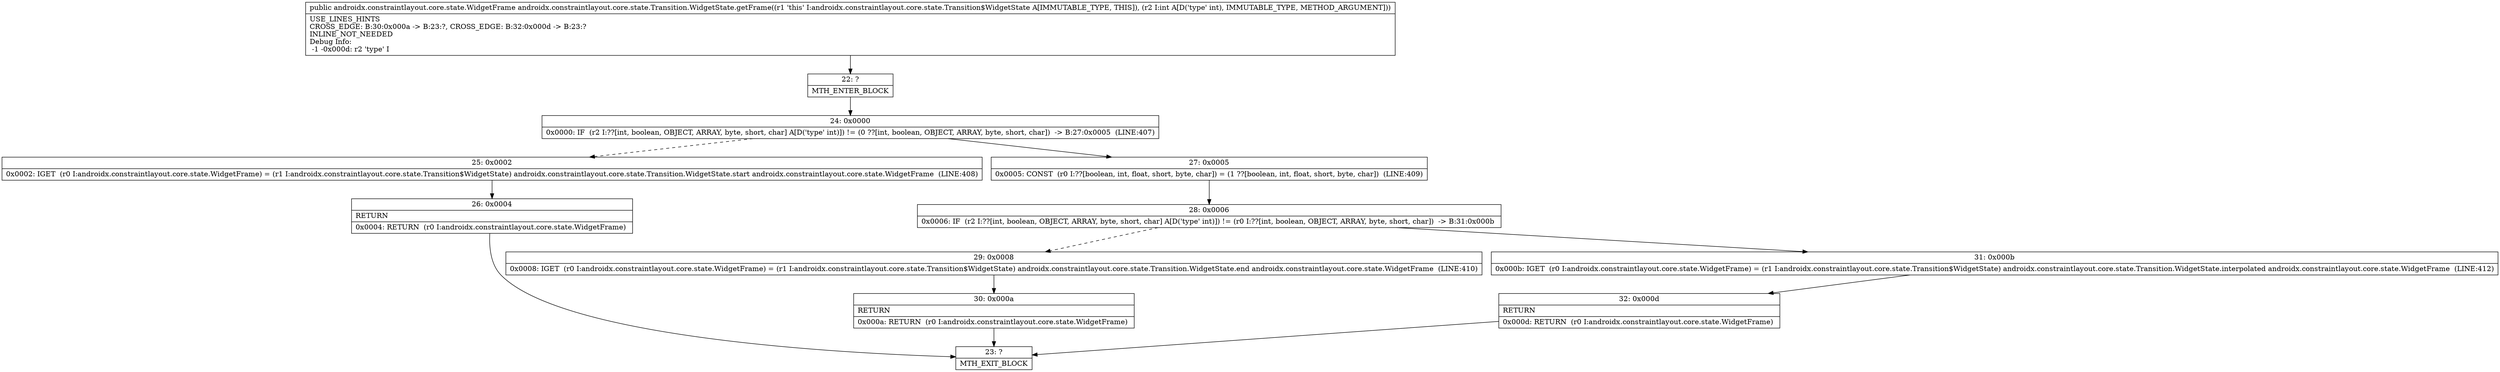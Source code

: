 digraph "CFG forandroidx.constraintlayout.core.state.Transition.WidgetState.getFrame(I)Landroidx\/constraintlayout\/core\/state\/WidgetFrame;" {
Node_22 [shape=record,label="{22\:\ ?|MTH_ENTER_BLOCK\l}"];
Node_24 [shape=record,label="{24\:\ 0x0000|0x0000: IF  (r2 I:??[int, boolean, OBJECT, ARRAY, byte, short, char] A[D('type' int)]) != (0 ??[int, boolean, OBJECT, ARRAY, byte, short, char])  \-\> B:27:0x0005  (LINE:407)\l}"];
Node_25 [shape=record,label="{25\:\ 0x0002|0x0002: IGET  (r0 I:androidx.constraintlayout.core.state.WidgetFrame) = (r1 I:androidx.constraintlayout.core.state.Transition$WidgetState) androidx.constraintlayout.core.state.Transition.WidgetState.start androidx.constraintlayout.core.state.WidgetFrame  (LINE:408)\l}"];
Node_26 [shape=record,label="{26\:\ 0x0004|RETURN\l|0x0004: RETURN  (r0 I:androidx.constraintlayout.core.state.WidgetFrame) \l}"];
Node_23 [shape=record,label="{23\:\ ?|MTH_EXIT_BLOCK\l}"];
Node_27 [shape=record,label="{27\:\ 0x0005|0x0005: CONST  (r0 I:??[boolean, int, float, short, byte, char]) = (1 ??[boolean, int, float, short, byte, char])  (LINE:409)\l}"];
Node_28 [shape=record,label="{28\:\ 0x0006|0x0006: IF  (r2 I:??[int, boolean, OBJECT, ARRAY, byte, short, char] A[D('type' int)]) != (r0 I:??[int, boolean, OBJECT, ARRAY, byte, short, char])  \-\> B:31:0x000b \l}"];
Node_29 [shape=record,label="{29\:\ 0x0008|0x0008: IGET  (r0 I:androidx.constraintlayout.core.state.WidgetFrame) = (r1 I:androidx.constraintlayout.core.state.Transition$WidgetState) androidx.constraintlayout.core.state.Transition.WidgetState.end androidx.constraintlayout.core.state.WidgetFrame  (LINE:410)\l}"];
Node_30 [shape=record,label="{30\:\ 0x000a|RETURN\l|0x000a: RETURN  (r0 I:androidx.constraintlayout.core.state.WidgetFrame) \l}"];
Node_31 [shape=record,label="{31\:\ 0x000b|0x000b: IGET  (r0 I:androidx.constraintlayout.core.state.WidgetFrame) = (r1 I:androidx.constraintlayout.core.state.Transition$WidgetState) androidx.constraintlayout.core.state.Transition.WidgetState.interpolated androidx.constraintlayout.core.state.WidgetFrame  (LINE:412)\l}"];
Node_32 [shape=record,label="{32\:\ 0x000d|RETURN\l|0x000d: RETURN  (r0 I:androidx.constraintlayout.core.state.WidgetFrame) \l}"];
MethodNode[shape=record,label="{public androidx.constraintlayout.core.state.WidgetFrame androidx.constraintlayout.core.state.Transition.WidgetState.getFrame((r1 'this' I:androidx.constraintlayout.core.state.Transition$WidgetState A[IMMUTABLE_TYPE, THIS]), (r2 I:int A[D('type' int), IMMUTABLE_TYPE, METHOD_ARGUMENT]))  | USE_LINES_HINTS\lCROSS_EDGE: B:30:0x000a \-\> B:23:?, CROSS_EDGE: B:32:0x000d \-\> B:23:?\lINLINE_NOT_NEEDED\lDebug Info:\l  \-1 \-0x000d: r2 'type' I\l}"];
MethodNode -> Node_22;Node_22 -> Node_24;
Node_24 -> Node_25[style=dashed];
Node_24 -> Node_27;
Node_25 -> Node_26;
Node_26 -> Node_23;
Node_27 -> Node_28;
Node_28 -> Node_29[style=dashed];
Node_28 -> Node_31;
Node_29 -> Node_30;
Node_30 -> Node_23;
Node_31 -> Node_32;
Node_32 -> Node_23;
}

